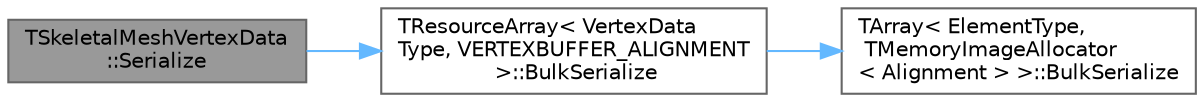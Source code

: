 digraph "TSkeletalMeshVertexData::Serialize"
{
 // INTERACTIVE_SVG=YES
 // LATEX_PDF_SIZE
  bgcolor="transparent";
  edge [fontname=Helvetica,fontsize=10,labelfontname=Helvetica,labelfontsize=10];
  node [fontname=Helvetica,fontsize=10,shape=box,height=0.2,width=0.4];
  rankdir="LR";
  Node1 [id="Node000001",label="TSkeletalMeshVertexData\l::Serialize",height=0.2,width=0.4,color="gray40", fillcolor="grey60", style="filled", fontcolor="black",tooltip="Serializer for this class."];
  Node1 -> Node2 [id="edge1_Node000001_Node000002",color="steelblue1",style="solid",tooltip=" "];
  Node2 [id="Node000002",label="TResourceArray\< VertexData\lType, VERTEXBUFFER_ALIGNMENT\l \>::BulkSerialize",height=0.2,width=0.4,color="grey40", fillcolor="white", style="filled",URL="$da/d23/classTResourceArray.html#a4560e0feff866a2ec96c8121895b424e",tooltip=" "];
  Node2 -> Node3 [id="edge2_Node000002_Node000003",color="steelblue1",style="solid",tooltip=" "];
  Node3 [id="Node000003",label="TArray\< ElementType,\l TMemoryImageAllocator\l\< Alignment \> \>::BulkSerialize",height=0.2,width=0.4,color="grey40", fillcolor="white", style="filled",URL="$d4/d52/classTArray.html#a08a1fc92d8a328df2fec5f98030da706",tooltip=" "];
}
